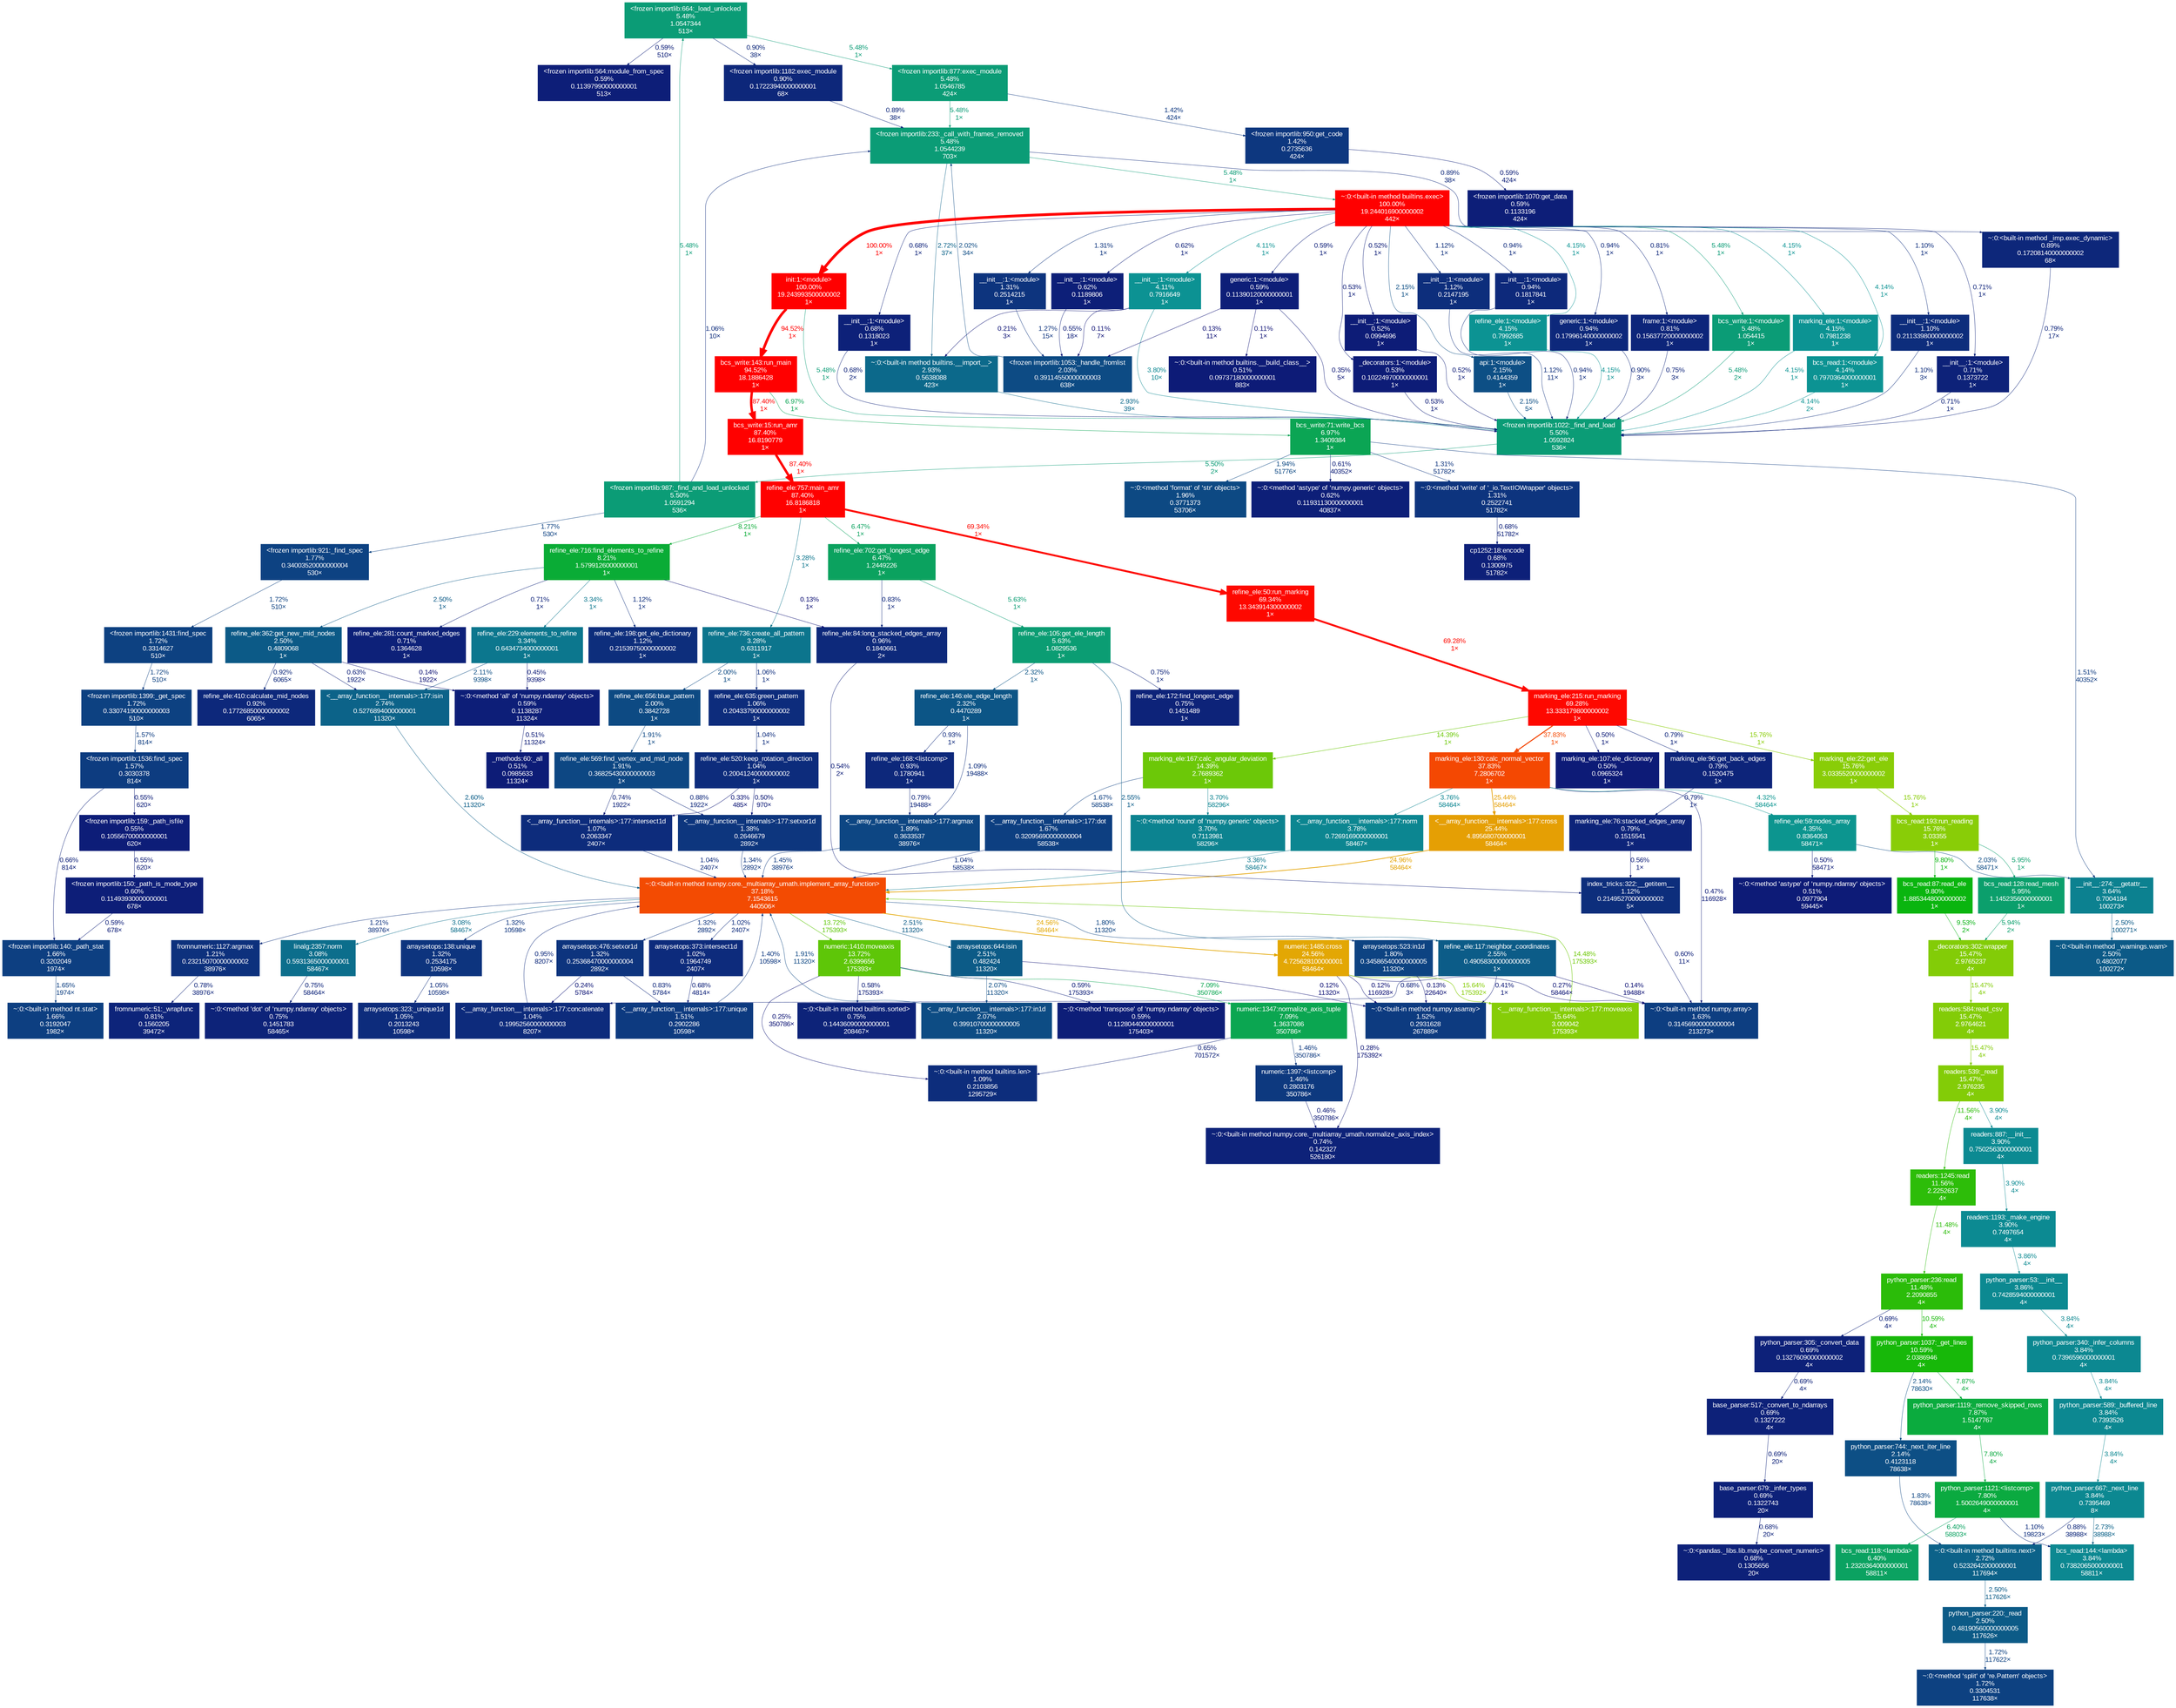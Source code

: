 digraph {
	graph [fontname=Arial, nodesep=0.125, ranksep=0.25];
	node [fontcolor=white, fontname=Arial, height=0, shape=box, style=filled, width=0];
	edge [fontname=Arial];
	1 [color="#0d1e78", fontcolor="#ffffff", fontsize="10.00", label="<frozen importlib:564:module_from_spec\n0.59%\n0.11397990000000001\n513×", tooltip="<frozen importlib._bootstrap>"];
	10 [color="#0b9c76", fontcolor="#ffffff", fontsize="10.00", label="<frozen importlib:1022:_find_and_load\n5.50%\n1.0592824\n536×", tooltip="<frozen importlib._bootstrap>"];
	10 -> 182 [arrowsize="0.35", color="#0b9c76", fontcolor="#0b9c76", fontsize="10.00", label="5.50%\n2×", labeldistance="0.50", penwidth="0.50"];
	12 [color="#0d347e", fontcolor="#ffffff", fontsize="10.00", label="__init__:1:<module>\n1.31%\n0.2514215\n1×", tooltip="C:\\Users\\Fabik\\AppData\\Local\\Programs\\Python\\Python310\\lib\\site-packages\\numpy\\__init__.py"];
	12 -> 183 [arrowsize="0.35", color="#0d337e", fontcolor="#0d337e", fontsize="10.00", label="1.27%\n15×", labeldistance="0.50", penwidth="0.50"];
	14 [color="#0d1f78", fontcolor="#ffffff", fontsize="10.00", label="__init__:1:<module>\n0.62%\n0.1189806\n1×", tooltip="C:\\Users\\Fabik\\AppData\\Local\\Programs\\Python\\Python310\\lib\\site-packages\\numpy\\core\\__init__.py"];
	14 -> 183 [arrowsize="0.35", color="#0d1d78", fontcolor="#0d1d78", fontsize="10.00", label="0.55%\n18×", labeldistance="0.50", penwidth="0.50"];
	71 [color="#0c9293", fontcolor="#ffffff", fontsize="10.00", label="__init__:1:<module>\n4.11%\n0.7916649\n1×", tooltip="C:\\Users\\Fabik\\AppData\\Local\\Programs\\Python\\Python310\\lib\\site-packages\\pandas\\__init__.py"];
	71 -> 10 [arrowsize="0.35", color="#0c8791", fontcolor="#0c8791", fontsize="10.00", label="3.80%\n10×", labeldistance="0.50", penwidth="0.50"];
	71 -> 175 [arrowsize="0.35", color="#0d1375", fontcolor="#0d1375", fontsize="10.00", label="0.21%\n3×", labeldistance="0.50", penwidth="0.50"];
	71 -> 183 [arrowsize="0.35", color="#0d1074", fontcolor="#0d1074", fontsize="10.00", label="0.11%\n7×", labeldistance="0.50", penwidth="0.50"];
	112 [color="#0d287b", fontcolor="#ffffff", fontsize="10.00", label="generic:1:<module>\n0.94%\n0.17996140000000002\n1×", tooltip="C:\\Users\\Fabik\\AppData\\Local\\Programs\\Python\\Python310\\lib\\site-packages\\pandas\\core\\groupby\\generic.py"];
	112 -> 10 [arrowsize="0.35", color="#0d277a", fontcolor="#0d277a", fontsize="10.00", label="0.90%\n3×", labeldistance="0.50", penwidth="0.50"];
	114 [color="#0d257a", fontcolor="#ffffff", fontsize="10.00", label="frame:1:<module>\n0.81%\n0.15637720000000002\n1×", tooltip="C:\\Users\\Fabik\\AppData\\Local\\Programs\\Python\\Python310\\lib\\site-packages\\pandas\\core\\frame.py"];
	114 -> 10 [arrowsize="0.35", color="#0d2379", fontcolor="#0d2379", fontsize="10.00", label="0.75%\n3×", labeldistance="0.50", penwidth="0.50"];
	115 [color="#0d1e78", fontcolor="#ffffff", fontsize="10.00", label="generic:1:<module>\n0.59%\n0.11390120000000001\n1×", tooltip="C:\\Users\\Fabik\\AppData\\Local\\Programs\\Python\\Python310\\lib\\site-packages\\pandas\\core\\generic.py"];
	115 -> 10 [arrowsize="0.35", color="#0d1776", fontcolor="#0d1776", fontsize="10.00", label="0.35%\n5×", labeldistance="0.50", penwidth="0.50"];
	115 -> 183 [arrowsize="0.35", color="#0d1074", fontcolor="#0d1074", fontsize="10.00", label="0.13%\n11×", labeldistance="0.50", penwidth="0.50"];
	115 -> 443 [arrowsize="0.35", color="#0d1074", fontcolor="#0d1074", fontsize="10.00", label="0.11%\n1×", labeldistance="0.50", penwidth="0.50"];
	175 [color="#0c698b", fontcolor="#ffffff", fontsize="10.00", label="~:0:<built-in method builtins.__import__>\n2.93%\n0.5638088\n423×", tooltip="~"];
	175 -> 10 [arrowsize="0.35", color="#0c698b", fontcolor="#0c698b", fontsize="10.00", label="2.93%\n39×", labeldistance="0.50", penwidth="0.50"];
	177 [color="#0d277a", fontcolor="#ffffff", fontsize="10.00", label="~:0:<built-in method _imp.exec_dynamic>\n0.89%\n0.17208140000000002\n68×", tooltip="~"];
	177 -> 10 [arrowsize="0.35", color="#0d247a", fontcolor="#0d247a", fontsize="10.00", label="0.79%\n17×", labeldistance="0.50", penwidth="0.50"];
	178 [color="#0d3e81", fontcolor="#ffffff", fontsize="10.00", label="~:0:<built-in method numpy.array>\n1.63%\n0.31456900000000004\n213273×", tooltip="~"];
	179 [color="#0b9c76", fontcolor="#ffffff", fontsize="10.00", label="<frozen importlib:233:_call_with_frames_removed\n5.48%\n1.0544239\n703×", tooltip="<frozen importlib._bootstrap>"];
	179 -> 175 [arrowsize="0.35", color="#0c6289", fontcolor="#0c6289", fontsize="10.00", label="2.72%\n37×", labeldistance="0.50", penwidth="0.50"];
	179 -> 177 [arrowsize="0.35", color="#0d277a", fontcolor="#0d277a", fontsize="10.00", label="0.89%\n38×", labeldistance="0.50", penwidth="0.50"];
	179 -> 941 [arrowsize="0.35", color="#0b9c76", fontcolor="#0b9c76", fontsize="10.00", label="5.48%\n1×", labeldistance="0.50", penwidth="0.50"];
	182 [color="#0b9c76", fontcolor="#ffffff", fontsize="10.00", label="<frozen importlib:987:_find_and_load_unlocked\n5.50%\n1.0591294\n536×", tooltip="<frozen importlib._bootstrap>"];
	182 -> 179 [arrowsize="0.35", color="#0d2c7c", fontcolor="#0d2c7c", fontsize="10.00", label="1.06%\n10×", labeldistance="0.50", penwidth="0.50"];
	182 -> 188 [arrowsize="0.35", color="#0b9c76", fontcolor="#0b9c76", fontsize="10.00", label="5.48%\n1×", labeldistance="0.50", penwidth="0.50"];
	182 -> 222 [arrowsize="0.35", color="#0d4282", fontcolor="#0d4282", fontsize="10.00", label="1.77%\n530×", labeldistance="0.50", penwidth="0.50"];
	183 [color="#0d4b84", fontcolor="#ffffff", fontsize="10.00", label="<frozen importlib:1053:_handle_fromlist\n2.03%\n0.39114550000000003\n638×", tooltip="<frozen importlib._bootstrap>"];
	183 -> 179 [arrowsize="0.35", color="#0d4b84", fontcolor="#0d4b84", fontsize="10.00", label="2.02%\n34×", labeldistance="0.50", penwidth="0.50"];
	184 [color="#0b9c76", fontcolor="#ffffff", fontsize="10.00", label="<frozen importlib:877:exec_module\n5.48%\n1.0546785\n424×", tooltip="<frozen importlib._bootstrap_external>"];
	184 -> 179 [arrowsize="0.35", color="#0b9c76", fontcolor="#0b9c76", fontsize="10.00", label="5.48%\n1×", labeldistance="0.50", penwidth="0.50"];
	184 -> 190 [arrowsize="0.35", color="#0d377f", fontcolor="#0d377f", fontsize="10.00", label="1.42%\n424×", labeldistance="0.50", penwidth="0.50"];
	186 [color="#0d277a", fontcolor="#ffffff", fontsize="10.00", label="<frozen importlib:1182:exec_module\n0.90%\n0.17223940000000001\n68×", tooltip="<frozen importlib._bootstrap_external>"];
	186 -> 179 [arrowsize="0.35", color="#0d277a", fontcolor="#0d277a", fontsize="10.00", label="0.89%\n38×", labeldistance="0.50", penwidth="0.50"];
	188 [color="#0b9c76", fontcolor="#ffffff", fontsize="10.00", label="<frozen importlib:664:_load_unlocked\n5.48%\n1.0547344\n513×", tooltip="<frozen importlib._bootstrap>"];
	188 -> 1 [arrowsize="0.35", color="#0d1e78", fontcolor="#0d1e78", fontsize="10.00", label="0.59%\n510×", labeldistance="0.50", penwidth="0.50"];
	188 -> 184 [arrowsize="0.35", color="#0b9c76", fontcolor="#0b9c76", fontsize="10.00", label="5.48%\n1×", labeldistance="0.50", penwidth="0.50"];
	188 -> 186 [arrowsize="0.35", color="#0d277a", fontcolor="#0d277a", fontsize="10.00", label="0.90%\n38×", labeldistance="0.50", penwidth="0.50"];
	190 [color="#0d377f", fontcolor="#ffffff", fontsize="10.00", label="<frozen importlib:950:get_code\n1.42%\n0.2735636\n424×", tooltip="<frozen importlib._bootstrap_external>"];
	190 -> 395 [arrowsize="0.35", color="#0d1e78", fontcolor="#0d1e78", fontsize="10.00", label="0.59%\n424×", labeldistance="0.50", penwidth="0.50"];
	191 [color="#0d3c80", fontcolor="#ffffff", fontsize="10.00", label="<frozen importlib:1536:find_spec\n1.57%\n0.3030378\n814×", tooltip="<frozen importlib._bootstrap_external>"];
	191 -> 381 [arrowsize="0.35", color="#0d2078", fontcolor="#0d2078", fontsize="10.00", label="0.66%\n814×", labeldistance="0.50", penwidth="0.50"];
	191 -> 384 [arrowsize="0.35", color="#0d1d78", fontcolor="#0d1d78", fontsize="10.00", label="0.55%\n620×", labeldistance="0.50", penwidth="0.50"];
	196 [color="#0d4181", fontcolor="#ffffff", fontsize="10.00", label="<frozen importlib:1399:_get_spec\n1.72%\n0.33074190000000003\n510×", tooltip="<frozen importlib._bootstrap_external>"];
	196 -> 191 [arrowsize="0.35", color="#0d3c80", fontcolor="#0d3c80", fontsize="10.00", label="1.57%\n814×", labeldistance="0.50", penwidth="0.50"];
	222 [color="#0d4282", fontcolor="#ffffff", fontsize="10.00", label="<frozen importlib:921:_find_spec\n1.77%\n0.34003520000000004\n530×", tooltip="<frozen importlib._bootstrap>"];
	222 -> 398 [arrowsize="0.35", color="#0d4181", fontcolor="#0d4181", fontsize="10.00", label="1.72%\n510×", labeldistance="0.50", penwidth="0.50"];
	229 [color="#ff0000", fontcolor="#ffffff", fontsize="10.00", label="init:1:<module>\n100.00%\n19.243993500000002\n1×", tooltip="D:\\OneDrive - Hochschule Bonn-Rhein-Sieg\\Master\\bsim_amr\\src\\init.py"];
	229 -> 10 [arrowsize="0.35", color="#0b9c76", fontcolor="#0b9c76", fontsize="10.00", label="5.48%\n1×", labeldistance="0.50", penwidth="0.50"];
	229 -> 944 [arrowsize="0.97", color="#ff0000", fontcolor="#ff0000", fontsize="10.00", label="94.52%\n1×", labeldistance="3.78", penwidth="3.78"];
	230 [color="#0b9c76", fontcolor="#ffffff", fontsize="10.00", label="bcs_write:1:<module>\n5.48%\n1.054415\n1×", tooltip="D:\\OneDrive - Hochschule Bonn-Rhein-Sieg\\Master\\bsim_amr\\src\\bcs_write.py"];
	230 -> 10 [arrowsize="0.35", color="#0b9c76", fontcolor="#0b9c76", fontsize="10.00", label="5.48%\n2×", labeldistance="0.50", penwidth="0.50"];
	256 [color="#0c9393", fontcolor="#ffffff", fontsize="10.00", label="refine_ele:1:<module>\n4.15%\n0.7992685\n1×", tooltip="D:\\OneDrive - Hochschule Bonn-Rhein-Sieg\\Master\\bsim_amr\\src\\refine_ele.py"];
	256 -> 10 [arrowsize="0.35", color="#0c9393", fontcolor="#0c9393", fontsize="10.00", label="4.15%\n1×", labeldistance="0.50", penwidth="0.50"];
	257 [color="#0c9393", fontcolor="#ffffff", fontsize="10.00", label="marking_ele:1:<module>\n4.15%\n0.7981238\n1×", tooltip="D:\\OneDrive - Hochschule Bonn-Rhein-Sieg\\Master\\bsim_amr\\src\\marking_ele.py"];
	257 -> 10 [arrowsize="0.35", color="#0c9393", fontcolor="#0c9393", fontsize="10.00", label="4.15%\n1×", labeldistance="0.50", penwidth="0.50"];
	258 [color="#0c9393", fontcolor="#ffffff", fontsize="10.00", label="bcs_read:1:<module>\n4.14%\n0.7970364000000001\n1×", tooltip="D:\\OneDrive - Hochschule Bonn-Rhein-Sieg\\Master\\bsim_amr\\src\\bcs_read.py"];
	258 -> 10 [arrowsize="0.35", color="#0c9393", fontcolor="#0c9393", fontsize="10.00", label="4.14%\n2×", labeldistance="0.50", penwidth="0.50"];
	260 [color="#0d2d7c", fontcolor="#ffffff", fontsize="10.00", label="__init__:1:<module>\n1.10%\n0.21133980000000002\n1×", tooltip="C:\\Users\\Fabik\\AppData\\Local\\Programs\\Python\\Python310\\lib\\site-packages\\pandas\\compat\\__init__.py"];
	260 -> 10 [arrowsize="0.35", color="#0d2d7c", fontcolor="#0d2d7c", fontsize="10.00", label="1.10%\n3×", labeldistance="0.50", penwidth="0.50"];
	261 [color="#0d2279", fontcolor="#ffffff", fontsize="10.00", label="__init__:1:<module>\n0.71%\n0.1373722\n1×", tooltip="C:\\Users\\Fabik\\AppData\\Local\\Programs\\Python\\Python310\\lib\\site-packages\\pandas\\compat\\numpy\\__init__.py"];
	261 -> 10 [arrowsize="0.35", color="#0d2279", fontcolor="#0d2279", fontsize="10.00", label="0.71%\n1×", labeldistance="0.50", penwidth="0.50"];
	262 [color="#0d2179", fontcolor="#ffffff", fontsize="10.00", label="__init__:1:<module>\n0.68%\n0.1318023\n1×", tooltip="C:\\Users\\Fabik\\AppData\\Local\\Programs\\Python\\Python310\\lib\\site-packages\\pandas\\util\\__init__.py"];
	262 -> 10 [arrowsize="0.35", color="#0d2179", fontcolor="#0d2179", fontsize="10.00", label="0.68%\n2×", labeldistance="0.50", penwidth="0.50"];
	263 [color="#0d1c77", fontcolor="#ffffff", fontsize="10.00", label="_decorators:1:<module>\n0.53%\n0.10224970000000001\n1×", tooltip="C:\\Users\\Fabik\\AppData\\Local\\Programs\\Python\\Python310\\lib\\site-packages\\pandas\\util\\_decorators.py"];
	263 -> 10 [arrowsize="0.35", color="#0d1c77", fontcolor="#0d1c77", fontsize="10.00", label="0.53%\n1×", labeldistance="0.50", penwidth="0.50"];
	264 [color="#0d1c77", fontcolor="#ffffff", fontsize="10.00", label="__init__:1:<module>\n0.52%\n0.0994696\n1×", tooltip="C:\\Users\\Fabik\\AppData\\Local\\Programs\\Python\\Python310\\lib\\site-packages\\pandas\\_libs\\__init__.py"];
	264 -> 10 [arrowsize="0.35", color="#0d1c77", fontcolor="#0d1c77", fontsize="10.00", label="0.52%\n1×", labeldistance="0.50", penwidth="0.50"];
	277 [color="#0d4f85", fontcolor="#ffffff", fontsize="10.00", label="api:1:<module>\n2.15%\n0.4144359\n1×", tooltip="C:\\Users\\Fabik\\AppData\\Local\\Programs\\Python\\Python310\\lib\\site-packages\\pandas\\core\\api.py"];
	277 -> 10 [arrowsize="0.35", color="#0d4f85", fontcolor="#0d4f85", fontsize="10.00", label="2.15%\n5×", labeldistance="0.50", penwidth="0.50"];
	282 [color="#0d2e7c", fontcolor="#ffffff", fontsize="10.00", label="__init__:1:<module>\n1.12%\n0.2147195\n1×", tooltip="C:\\Users\\Fabik\\AppData\\Local\\Programs\\Python\\Python310\\lib\\site-packages\\pandas\\core\\arrays\\__init__.py"];
	282 -> 10 [arrowsize="0.35", color="#0d2e7c", fontcolor="#0d2e7c", fontsize="10.00", label="1.12%\n11×", labeldistance="0.50", penwidth="0.50"];
	299 [color="#0d297b", fontcolor="#ffffff", fontsize="10.00", label="__init__:1:<module>\n0.94%\n0.1817841\n1×", tooltip="C:\\Users\\Fabik\\AppData\\Local\\Programs\\Python\\Python310\\lib\\site-packages\\pandas\\core\\groupby\\__init__.py"];
	299 -> 10 [arrowsize="0.35", color="#0d297b", fontcolor="#0d297b", fontsize="10.00", label="0.94%\n1×", labeldistance="0.50", penwidth="0.50"];
	381 [color="#0d3f81", fontcolor="#ffffff", fontsize="10.00", label="<frozen importlib:140:_path_stat\n1.66%\n0.3202049\n1974×", tooltip="<frozen importlib._bootstrap_external>"];
	381 -> 2784 [arrowsize="0.35", color="#0d3f81", fontcolor="#0d3f81", fontsize="10.00", label="1.65%\n1974×", labeldistance="0.50", penwidth="0.50"];
	382 [color="#0d1e78", fontcolor="#ffffff", fontsize="10.00", label="<frozen importlib:150:_path_is_mode_type\n0.60%\n0.11493930000000001\n678×", tooltip="<frozen importlib._bootstrap_external>"];
	382 -> 381 [arrowsize="0.35", color="#0d1e78", fontcolor="#0d1e78", fontsize="10.00", label="0.59%\n678×", labeldistance="0.50", penwidth="0.50"];
	384 [color="#0d1d78", fontcolor="#ffffff", fontsize="10.00", label="<frozen importlib:159:_path_isfile\n0.55%\n0.10556700000000001\n620×", tooltip="<frozen importlib._bootstrap_external>"];
	384 -> 382 [arrowsize="0.35", color="#0d1d77", fontcolor="#0d1d77", fontsize="10.00", label="0.55%\n620×", labeldistance="0.50", penwidth="0.50"];
	395 [color="#0d1e78", fontcolor="#ffffff", fontsize="10.00", label="<frozen importlib:1070:get_data\n0.59%\n0.1133196\n424×", tooltip="<frozen importlib._bootstrap_external>"];
	398 [color="#0d4181", fontcolor="#ffffff", fontsize="10.00", label="<frozen importlib:1431:find_spec\n1.72%\n0.3314627\n510×", tooltip="<frozen importlib._bootstrap_external>"];
	398 -> 196 [arrowsize="0.35", color="#0d4181", fontcolor="#0d4181", fontsize="10.00", label="1.72%\n510×", labeldistance="0.50", penwidth="0.50"];
	409 [color="#0c5b87", fontcolor="#ffffff", fontsize="10.00", label="python_parser:220:_read\n2.50%\n0.48190560000000005\n117626×", tooltip="C:\\Users\\Fabik\\AppData\\Local\\Programs\\Python\\Python310\\lib\\site-packages\\pandas\\io\\parsers\\python_parser.py"];
	409 -> 2759 [arrowsize="0.35", color="#0d4181", fontcolor="#0d4181", fontsize="10.00", label="1.72%\n117622×", labeldistance="0.50", penwidth="0.50"];
	415 [color="#0d2079", fontcolor="#ffffff", fontsize="10.00", label="cp1252:18:encode\n0.68%\n0.1300975\n51782×", tooltip="C:\\Users\\Fabik\\AppData\\Local\\Programs\\Python\\Python310\\lib\\encodings\\cp1252.py"];
	416 [color="#0d347e", fontcolor="#ffffff", fontsize="10.00", label="~:0:<method 'write' of '_io.TextIOWrapper' objects>\n1.31%\n0.2522741\n51782×", tooltip="~"];
	416 -> 415 [arrowsize="0.35", color="#0d2079", fontcolor="#0d2079", fontsize="10.00", label="0.68%\n51782×", labeldistance="0.50", penwidth="0.50"];
	443 [color="#0d1b77", fontcolor="#ffffff", fontsize="10.00", label="~:0:<built-in method builtins.__build_class__>\n0.51%\n0.09737180000000001\n883×", tooltip="~"];
	483 [color="#0ba554", fontcolor="#ffffff", fontsize="10.00", label="bcs_write:71:write_bcs\n6.97%\n1.3409384\n1×", tooltip="D:\\OneDrive - Hochschule Bonn-Rhein-Sieg\\Master\\bsim_amr\\src\\bcs_write.py"];
	483 -> 416 [arrowsize="0.35", color="#0d347e", fontcolor="#0d347e", fontsize="10.00", label="1.31%\n51782×", labeldistance="0.50", penwidth="0.50"];
	483 -> 976 [arrowsize="0.35", color="#0d3a80", fontcolor="#0d3a80", fontsize="10.00", label="1.51%\n40352×", labeldistance="0.50", penwidth="0.50"];
	483 -> 2888 [arrowsize="0.35", color="#0d4883", fontcolor="#0d4883", fontsize="10.00", label="1.94%\n51776×", labeldistance="0.50", penwidth="0.50"];
	483 -> 2981 [arrowsize="0.35", color="#0d1e78", fontcolor="#0d1e78", fontsize="10.00", label="0.61%\n40352×", labeldistance="0.50", penwidth="0.50"];
	629 [color="#0c8991", fontcolor="#ffffff", fontsize="10.00", label="python_parser:53:__init__\n3.86%\n0.7428594000000001\n4×", tooltip="C:\\Users\\Fabik\\AppData\\Local\\Programs\\Python\\Python310\\lib\\site-packages\\pandas\\io\\parsers\\python_parser.py"];
	629 -> 2617 [arrowsize="0.35", color="#0c8891", fontcolor="#0c8891", fontsize="10.00", label="3.84%\n4×", labeldistance="0.50", penwidth="0.50"];
	706 [color="#0d2d7c", fontcolor="#ffffff", fontsize="10.00", label="~:0:<built-in method builtins.len>\n1.09%\n0.2103856\n1295729×", tooltip="~"];
	941 [color="#ff0000", fontcolor="#ffffff", fontsize="10.00", label="~:0:<built-in method builtins.exec>\n100.00%\n19.244016900000002\n442×", tooltip="~"];
	941 -> 12 [arrowsize="0.35", color="#0d347e", fontcolor="#0d347e", fontsize="10.00", label="1.31%\n1×", labeldistance="0.50", penwidth="0.50"];
	941 -> 14 [arrowsize="0.35", color="#0d1f78", fontcolor="#0d1f78", fontsize="10.00", label="0.62%\n1×", labeldistance="0.50", penwidth="0.50"];
	941 -> 71 [arrowsize="0.35", color="#0c9293", fontcolor="#0c9293", fontsize="10.00", label="4.11%\n1×", labeldistance="0.50", penwidth="0.50"];
	941 -> 112 [arrowsize="0.35", color="#0d287b", fontcolor="#0d287b", fontsize="10.00", label="0.94%\n1×", labeldistance="0.50", penwidth="0.50"];
	941 -> 114 [arrowsize="0.35", color="#0d257a", fontcolor="#0d257a", fontsize="10.00", label="0.81%\n1×", labeldistance="0.50", penwidth="0.50"];
	941 -> 115 [arrowsize="0.35", color="#0d1e78", fontcolor="#0d1e78", fontsize="10.00", label="0.59%\n1×", labeldistance="0.50", penwidth="0.50"];
	941 -> 229 [arrowsize="1.00", color="#ff0000", fontcolor="#ff0000", fontsize="10.00", label="100.00%\n1×", labeldistance="4.00", penwidth="4.00"];
	941 -> 230 [arrowsize="0.35", color="#0b9c76", fontcolor="#0b9c76", fontsize="10.00", label="5.48%\n1×", labeldistance="0.50", penwidth="0.50"];
	941 -> 256 [arrowsize="0.35", color="#0c9393", fontcolor="#0c9393", fontsize="10.00", label="4.15%\n1×", labeldistance="0.50", penwidth="0.50"];
	941 -> 257 [arrowsize="0.35", color="#0c9393", fontcolor="#0c9393", fontsize="10.00", label="4.15%\n1×", labeldistance="0.50", penwidth="0.50"];
	941 -> 258 [arrowsize="0.35", color="#0c9393", fontcolor="#0c9393", fontsize="10.00", label="4.14%\n1×", labeldistance="0.50", penwidth="0.50"];
	941 -> 260 [arrowsize="0.35", color="#0d2d7c", fontcolor="#0d2d7c", fontsize="10.00", label="1.10%\n1×", labeldistance="0.50", penwidth="0.50"];
	941 -> 261 [arrowsize="0.35", color="#0d2279", fontcolor="#0d2279", fontsize="10.00", label="0.71%\n1×", labeldistance="0.50", penwidth="0.50"];
	941 -> 262 [arrowsize="0.35", color="#0d2179", fontcolor="#0d2179", fontsize="10.00", label="0.68%\n1×", labeldistance="0.50", penwidth="0.50"];
	941 -> 263 [arrowsize="0.35", color="#0d1c77", fontcolor="#0d1c77", fontsize="10.00", label="0.53%\n1×", labeldistance="0.50", penwidth="0.50"];
	941 -> 264 [arrowsize="0.35", color="#0d1c77", fontcolor="#0d1c77", fontsize="10.00", label="0.52%\n1×", labeldistance="0.50", penwidth="0.50"];
	941 -> 277 [arrowsize="0.35", color="#0d4f85", fontcolor="#0d4f85", fontsize="10.00", label="2.15%\n1×", labeldistance="0.50", penwidth="0.50"];
	941 -> 282 [arrowsize="0.35", color="#0d2e7c", fontcolor="#0d2e7c", fontsize="10.00", label="1.12%\n1×", labeldistance="0.50", penwidth="0.50"];
	941 -> 299 [arrowsize="0.35", color="#0d297b", fontcolor="#0d297b", fontsize="10.00", label="0.94%\n1×", labeldistance="0.50", penwidth="0.50"];
	943 [color="#ff0100", fontcolor="#ffffff", fontsize="10.00", label="bcs_write:15:run_amr\n87.40%\n16.8190779\n1×", tooltip="D:\\OneDrive - Hochschule Bonn-Rhein-Sieg\\Master\\bsim_amr\\src\\bcs_write.py"];
	943 -> 1580 [arrowsize="0.93", color="#ff0100", fontcolor="#ff0100", fontsize="10.00", label="87.40%\n1×", labeldistance="3.50", penwidth="3.50"];
	944 [color="#ff0000", fontcolor="#ffffff", fontsize="10.00", label="bcs_write:143:run_main\n94.52%\n18.1886428\n1×", tooltip="D:\\OneDrive - Hochschule Bonn-Rhein-Sieg\\Master\\bsim_amr\\src\\bcs_write.py"];
	944 -> 483 [arrowsize="0.35", color="#0ba554", fontcolor="#0ba554", fontsize="10.00", label="6.97%\n1×", labeldistance="0.50", penwidth="0.50"];
	944 -> 943 [arrowsize="0.93", color="#ff0100", fontcolor="#ff0100", fontsize="10.00", label="87.40%\n1×", labeldistance="3.50", penwidth="3.50"];
	976 [color="#0c8190", fontcolor="#ffffff", fontsize="10.00", label="__init__:274:__getattr__\n3.64%\n0.7004184\n100273×", tooltip="C:\\Users\\Fabik\\AppData\\Local\\Programs\\Python\\Python310\\lib\\site-packages\\numpy\\__init__.py"];
	976 -> 2899 [arrowsize="0.35", color="#0c5a87", fontcolor="#0c5a87", fontsize="10.00", label="2.50%\n100271×", labeldistance="0.50", penwidth="0.50"];
	977 [color="#0c958f", fontcolor="#ffffff", fontsize="10.00", label="refine_ele:59:nodes_array\n4.35%\n0.8364053\n58471×", tooltip="D:\\OneDrive - Hochschule Bonn-Rhein-Sieg\\Master\\bsim_amr\\src\\refine_ele.py"];
	977 -> 976 [arrowsize="0.35", color="#0d4b84", fontcolor="#0d4b84", fontsize="10.00", label="2.03%\n58471×", labeldistance="0.50", penwidth="0.50"];
	977 -> 2953 [arrowsize="0.35", color="#0d1b77", fontcolor="#0d1b77", fontsize="10.00", label="0.50%\n58471×", labeldistance="0.50", penwidth="0.50"];
	978 [color="#0d2c7c", fontcolor="#ffffff", fontsize="10.00", label="refine_ele:520:keep_rotation_direction\n1.04%\n0.20041240000000002\n1×", tooltip="D:\\OneDrive - Hochschule Bonn-Rhein-Sieg\\Master\\bsim_amr\\src\\refine_ele.py"];
	978 -> 1465 [arrowsize="0.35", color="#0d1676", fontcolor="#0d1676", fontsize="10.00", label="0.33%\n485×", labeldistance="0.50", penwidth="0.50"];
	978 -> 1467 [arrowsize="0.35", color="#0d1b77", fontcolor="#0d1b77", fontsize="10.00", label="0.50%\n970×", labeldistance="0.50", penwidth="0.50"];
	979 [color="#0d4783", fontcolor="#ffffff", fontsize="10.00", label="refine_ele:569:find_vertex_and_mid_node\n1.91%\n0.36825430000000003\n1×", tooltip="D:\\OneDrive - Hochschule Bonn-Rhein-Sieg\\Master\\bsim_amr\\src\\refine_ele.py"];
	979 -> 1465 [arrowsize="0.35", color="#0d2279", fontcolor="#0d2279", fontsize="10.00", label="0.74%\n1922×", labeldistance="0.50", penwidth="0.50"];
	979 -> 1467 [arrowsize="0.35", color="#0d277a", fontcolor="#0d277a", fontsize="10.00", label="0.88%\n1922×", labeldistance="0.50", penwidth="0.50"];
	1052 [color="#0d2b7c", fontcolor="#ffffff", fontsize="10.00", label="<__array_function__ internals>:177:concatenate\n1.04%\n0.19952560000000003\n8207×", tooltip="<__array_function__ internals>"];
	1052 -> 1209 [arrowsize="0.35", color="#0d297b", fontcolor="#0d297b", fontsize="10.00", label="0.95%\n8207×", labeldistance="0.50", penwidth="0.50"];
	1057 [color="#0d3f81", fontcolor="#ffffff", fontsize="10.00", label="<__array_function__ internals>:177:dot\n1.67%\n0.32095690000000004\n58538×", tooltip="<__array_function__ internals>"];
	1057 -> 1209 [arrowsize="0.35", color="#0d2c7c", fontcolor="#0d2c7c", fontsize="10.00", label="1.04%\n58538×", labeldistance="0.50", penwidth="0.50"];
	1159 [color="#0d2e7c", fontcolor="#ffffff", fontsize="10.00", label="index_tricks:322:__getitem__\n1.12%\n0.21495270000000002\n5×", tooltip="C:\\Users\\Fabik\\AppData\\Local\\Programs\\Python\\Python310\\lib\\site-packages\\numpy\\lib\\index_tricks.py"];
	1159 -> 178 [arrowsize="0.35", color="#0d1e78", fontcolor="#0d1e78", fontsize="10.00", label="0.60%\n11×", labeldistance="0.50", penwidth="0.50"];
	1161 [color="#0d2b7c", fontcolor="#ffffff", fontsize="10.00", label="arraysetops:373:intersect1d\n1.02%\n0.1964749\n2407×", tooltip="C:\\Users\\Fabik\\AppData\\Local\\Programs\\Python\\Python310\\lib\\site-packages\\numpy\\lib\\arraysetops.py"];
	1161 -> 1462 [arrowsize="0.35", color="#0d2079", fontcolor="#0d2079", fontsize="10.00", label="0.68%\n4814×", labeldistance="0.50", penwidth="0.50"];
	1162 [color="#0d347e", fontcolor="#ffffff", fontsize="10.00", label="arraysetops:476:setxor1d\n1.32%\n0.25368470000000004\n2892×", tooltip="C:\\Users\\Fabik\\AppData\\Local\\Programs\\Python\\Python310\\lib\\site-packages\\numpy\\lib\\arraysetops.py"];
	1162 -> 1052 [arrowsize="0.35", color="#0d1475", fontcolor="#0d1475", fontsize="10.00", label="0.24%\n5784×", labeldistance="0.50", penwidth="0.50"];
	1162 -> 1462 [arrowsize="0.35", color="#0d257a", fontcolor="#0d257a", fontsize="10.00", label="0.83%\n5784×", labeldistance="0.50", penwidth="0.50"];
	1163 [color="#0c5c88", fontcolor="#ffffff", fontsize="10.00", label="refine_ele:117:neighbor_coordinates\n2.55%\n0.49058300000000005\n1×", tooltip="D:\\OneDrive - Hochschule Bonn-Rhein-Sieg\\Master\\bsim_amr\\src\\refine_ele.py"];
	1163 -> 178 [arrowsize="0.35", color="#0d1174", fontcolor="#0d1174", fontsize="10.00", label="0.14%\n19488×", labeldistance="0.50", penwidth="0.50"];
	1163 -> 1052 [arrowsize="0.35", color="#0d2079", fontcolor="#0d2079", fontsize="10.00", label="0.68%\n3×", labeldistance="0.50", penwidth="0.50"];
	1163 -> 2968 [arrowsize="0.35", color="#0d1976", fontcolor="#0d1976", fontsize="10.00", label="0.41%\n1×", labeldistance="0.50", penwidth="0.50"];
	1165 [color="#6cc808", fontcolor="#ffffff", fontsize="10.00", label="marking_ele:167:calc_angular_deviation\n14.39%\n2.7689362\n1×", tooltip="D:\\OneDrive - Hochschule Bonn-Rhein-Sieg\\Master\\bsim_amr\\src\\marking_ele.py"];
	1165 -> 1057 [arrowsize="0.35", color="#0d3f81", fontcolor="#0d3f81", fontsize="10.00", label="1.67%\n58538×", labeldistance="0.50", penwidth="0.50"];
	1165 -> 2983 [arrowsize="0.35", color="#0c8390", fontcolor="#0c8390", fontsize="10.00", label="3.70%\n58296×", labeldistance="0.50", penwidth="0.50"];
	1171 [color="#0d2379", fontcolor="#ffffff", fontsize="10.00", label="~:0:<built-in method builtins.sorted>\n0.75%\n0.14436090000000001\n208467×", tooltip="~"];
	1181 [color="#0c6289", fontcolor="#ffffff", fontsize="10.00", label="~:0:<built-in method builtins.next>\n2.72%\n0.5232642000000001\n117694×", tooltip="~"];
	1181 -> 409 [arrowsize="0.35", color="#0c5b87", fontcolor="#0c5b87", fontsize="10.00", label="2.50%\n117626×", labeldistance="0.50", penwidth="0.50"];
	1203 [color="#0d397f", fontcolor="#ffffff", fontsize="10.00", label="numeric:1397:<listcomp>\n1.46%\n0.2803176\n350786×", tooltip="C:\\Users\\Fabik\\AppData\\Local\\Programs\\Python\\Python310\\lib\\site-packages\\numpy\\core\\numeric.py"];
	1203 -> 2975 [arrowsize="0.35", color="#0d1a77", fontcolor="#0d1a77", fontsize="10.00", label="0.46%\n350786×", labeldistance="0.50", penwidth="0.50"];
	1204 [color="#0ba651", fontcolor="#ffffff", fontsize="10.00", label="numeric:1347:normalize_axis_tuple\n7.09%\n1.3637086\n350786×", tooltip="C:\\Users\\Fabik\\AppData\\Local\\Programs\\Python\\Python310\\lib\\site-packages\\numpy\\core\\numeric.py"];
	1204 -> 706 [arrowsize="0.35", color="#0d2078", fontcolor="#0d2078", fontsize="10.00", label="0.65%\n701572×", labeldistance="0.50", penwidth="0.50"];
	1204 -> 1203 [arrowsize="0.35", color="#0d397f", fontcolor="#0d397f", fontsize="10.00", label="1.46%\n350786×", labeldistance="0.50", penwidth="0.50"];
	1205 [color="#5ec608", fontcolor="#ffffff", fontsize="10.00", label="numeric:1410:moveaxis\n13.72%\n2.6399656\n175393×", tooltip="C:\\Users\\Fabik\\AppData\\Local\\Programs\\Python\\Python310\\lib\\site-packages\\numpy\\core\\numeric.py"];
	1205 -> 706 [arrowsize="0.35", color="#0d1475", fontcolor="#0d1475", fontsize="10.00", label="0.25%\n350786×", labeldistance="0.50", penwidth="0.50"];
	1205 -> 1171 [arrowsize="0.35", color="#0d1d78", fontcolor="#0d1d78", fontsize="10.00", label="0.58%\n175393×", labeldistance="0.50", penwidth="0.50"];
	1205 -> 1204 [arrowsize="0.35", color="#0ba651", fontcolor="#0ba651", fontsize="10.00", label="7.09%\n350786×", labeldistance="0.50", penwidth="0.50"];
	1205 -> 2966 [arrowsize="0.35", color="#0d1e78", fontcolor="#0d1e78", fontsize="10.00", label="0.59%\n175393×", labeldistance="0.50", penwidth="0.50"];
	1207 [color="#86cd07", fontcolor="#ffffff", fontsize="10.00", label="<__array_function__ internals>:177:moveaxis\n15.64%\n3.009042\n175393×", tooltip="<__array_function__ internals>"];
	1207 -> 1209 [arrowsize="0.38", color="#6ec908", fontcolor="#6ec908", fontsize="10.00", label="14.48%\n175393×", labeldistance="0.58", penwidth="0.58"];
	1209 [color="#f34b02", fontcolor="#ffffff", fontsize="10.00", label="~:0:<built-in method numpy.core._multiarray_umath.implement_array_function>\n37.18%\n7.1543615\n440506×", tooltip="~"];
	1209 -> 1161 [arrowsize="0.35", color="#0d2b7c", fontcolor="#0d2b7c", fontsize="10.00", label="1.02%\n2407×", labeldistance="0.50", penwidth="0.50"];
	1209 -> 1162 [arrowsize="0.35", color="#0d347e", fontcolor="#0d347e", fontsize="10.00", label="1.32%\n2892×", labeldistance="0.50", penwidth="0.50"];
	1209 -> 1205 [arrowsize="0.37", color="#5ec608", fontcolor="#5ec608", fontsize="10.00", label="13.72%\n175393×", labeldistance="0.55", penwidth="0.55"];
	1209 -> 1212 [arrowsize="0.50", color="#e3a704", fontcolor="#e3a704", fontsize="10.00", label="24.56%\n58464×", labeldistance="0.98", penwidth="0.98"];
	1209 -> 1219 [arrowsize="0.35", color="#0d317d", fontcolor="#0d317d", fontsize="10.00", label="1.21%\n38976×", labeldistance="0.50", penwidth="0.50"];
	1209 -> 1440 [arrowsize="0.35", color="#0c6e8c", fontcolor="#0c6e8c", fontsize="10.00", label="3.08%\n58467×", labeldistance="0.50", penwidth="0.50"];
	1209 -> 1460 [arrowsize="0.35", color="#0d347e", fontcolor="#0d347e", fontsize="10.00", label="1.32%\n10598×", labeldistance="0.50", penwidth="0.50"];
	1209 -> 1470 [arrowsize="0.35", color="#0d4382", fontcolor="#0d4382", fontsize="10.00", label="1.80%\n11320×", labeldistance="0.50", penwidth="0.50"];
	1209 -> 1473 [arrowsize="0.35", color="#0c5b87", fontcolor="#0c5b87", fontsize="10.00", label="2.51%\n11320×", labeldistance="0.50", penwidth="0.50"];
	1211 [color="#e59f04", fontcolor="#ffffff", fontsize="10.00", label="<__array_function__ internals>:177:cross\n25.44%\n4.895680700000001\n58464×", tooltip="<__array_function__ internals>"];
	1211 -> 1209 [arrowsize="0.50", color="#e4a304", fontcolor="#e4a304", fontsize="10.00", label="24.96%\n58464×", labeldistance="1.00", penwidth="1.00"];
	1212 [color="#e3a704", fontcolor="#ffffff", fontsize="10.00", label="numeric:1485:cross\n24.56%\n4.725628100000001\n58464×", tooltip="C:\\Users\\Fabik\\AppData\\Local\\Programs\\Python\\Python310\\lib\\site-packages\\numpy\\core\\numeric.py"];
	1212 -> 178 [arrowsize="0.35", color="#0d1475", fontcolor="#0d1475", fontsize="10.00", label="0.27%\n58464×", labeldistance="0.50", penwidth="0.50"];
	1212 -> 1207 [arrowsize="0.40", color="#86cd07", fontcolor="#86cd07", fontsize="10.00", label="15.64%\n175392×", labeldistance="0.63", penwidth="0.63"];
	1212 -> 2968 [arrowsize="0.35", color="#0d1074", fontcolor="#0d1074", fontsize="10.00", label="0.12%\n116928×", labeldistance="0.50", penwidth="0.50"];
	1212 -> 2975 [arrowsize="0.35", color="#0d1575", fontcolor="#0d1575", fontsize="10.00", label="0.28%\n175392×", labeldistance="0.50", penwidth="0.50"];
	1215 [color="#0d247a", fontcolor="#ffffff", fontsize="10.00", label="fromnumeric:51:_wrapfunc\n0.81%\n0.1560205\n39472×", tooltip="C:\\Users\\Fabik\\AppData\\Local\\Programs\\Python\\Python310\\lib\\site-packages\\numpy\\core\\fromnumeric.py"];
	1219 [color="#0d317d", fontcolor="#ffffff", fontsize="10.00", label="fromnumeric:1127:argmax\n1.21%\n0.23215070000000002\n38976×", tooltip="C:\\Users\\Fabik\\AppData\\Local\\Programs\\Python\\Python310\\lib\\site-packages\\numpy\\core\\fromnumeric.py"];
	1219 -> 1215 [arrowsize="0.35", color="#0d2379", fontcolor="#0d2379", fontsize="10.00", label="0.78%\n38976×", labeldistance="0.50", penwidth="0.50"];
	1231 [color="#0d4683", fontcolor="#ffffff", fontsize="10.00", label="<__array_function__ internals>:177:argmax\n1.89%\n0.3633537\n38976×", tooltip="<__array_function__ internals>"];
	1231 -> 1209 [arrowsize="0.35", color="#0d387f", fontcolor="#0d387f", fontsize="10.00", label="1.45%\n38976×", labeldistance="0.50", penwidth="0.50"];
	1240 [color="#0d1c77", fontcolor="#ffffff", fontsize="10.00", label="_methods:60:_all\n0.51%\n0.0985633\n11324×", tooltip="C:\\Users\\Fabik\\AppData\\Local\\Programs\\Python\\Python310\\lib\\site-packages\\numpy\\core\\_methods.py"];
	1241 [color="#0d1e78", fontcolor="#ffffff", fontsize="10.00", label="~:0:<method 'all' of 'numpy.ndarray' objects>\n0.59%\n0.1138287\n11324×", tooltip="~"];
	1241 -> 1240 [arrowsize="0.35", color="#0d1c77", fontcolor="#0d1c77", fontsize="10.00", label="0.51%\n11324×", labeldistance="0.50", penwidth="0.50"];
	1251 [color="#0d297b", fontcolor="#ffffff", fontsize="10.00", label="refine_ele:84:long_stacked_edges_array\n0.96%\n0.1840661\n2×", tooltip="D:\\OneDrive - Hochschule Bonn-Rhein-Sieg\\Master\\bsim_amr\\src\\refine_ele.py"];
	1251 -> 1159 [arrowsize="0.35", color="#0d1c77", fontcolor="#0d1c77", fontsize="10.00", label="0.54%\n2×", labeldistance="0.50", penwidth="0.50"];
	1252 [color="#0d2e7c", fontcolor="#ffffff", fontsize="10.00", label="refine_ele:198:get_ele_dictionary\n1.12%\n0.21539750000000002\n1×", tooltip="D:\\OneDrive - Hochschule Bonn-Rhein-Sieg\\Master\\bsim_amr\\src\\refine_ele.py"];
	1253 [color="#0d247a", fontcolor="#ffffff", fontsize="10.00", label="marking_ele:76:stacked_edges_array\n0.79%\n0.1515541\n1×", tooltip="D:\\OneDrive - Hochschule Bonn-Rhein-Sieg\\Master\\bsim_amr\\src\\marking_ele.py"];
	1253 -> 1159 [arrowsize="0.35", color="#0d1d78", fontcolor="#0d1d78", fontsize="10.00", label="0.56%\n1×", labeldistance="0.50", penwidth="0.50"];
	1255 [color="#0d287b", fontcolor="#ffffff", fontsize="10.00", label="refine_ele:168:<listcomp>\n0.93%\n0.1780941\n1×", tooltip="D:\\OneDrive - Hochschule Bonn-Rhein-Sieg\\Master\\bsim_amr\\src\\refine_ele.py"];
	1255 -> 1231 [arrowsize="0.35", color="#0d247a", fontcolor="#0d247a", fontsize="10.00", label="0.79%\n19488×", labeldistance="0.50", penwidth="0.50"];
	1256 [color="#0c5586", fontcolor="#ffffff", fontsize="10.00", label="refine_ele:146:ele_edge_length\n2.32%\n0.4470289\n1×", tooltip="D:\\OneDrive - Hochschule Bonn-Rhein-Sieg\\Master\\bsim_amr\\src\\refine_ele.py"];
	1256 -> 1231 [arrowsize="0.35", color="#0d2d7c", fontcolor="#0d2d7c", fontsize="10.00", label="1.09%\n19488×", labeldistance="0.50", penwidth="0.50"];
	1256 -> 1255 [arrowsize="0.35", color="#0d287b", fontcolor="#0d287b", fontsize="10.00", label="0.93%\n1×", labeldistance="0.50", penwidth="0.50"];
	1270 [color="#f44802", fontcolor="#ffffff", fontsize="10.00", label="marking_ele:130:calc_normal_vector\n37.83%\n7.2806702\n1×", tooltip="D:\\OneDrive - Hochschule Bonn-Rhein-Sieg\\Master\\bsim_amr\\src\\marking_ele.py"];
	1270 -> 178 [arrowsize="0.35", color="#0d1a77", fontcolor="#0d1a77", fontsize="10.00", label="0.47%\n116928×", labeldistance="0.50", penwidth="0.50"];
	1270 -> 977 [arrowsize="0.35", color="#0c9590", fontcolor="#0c9590", fontsize="10.00", label="4.32%\n58464×", labeldistance="0.50", penwidth="0.50"];
	1270 -> 1211 [arrowsize="0.50", color="#e59f04", fontcolor="#e59f04", fontsize="10.00", label="25.44%\n58464×", labeldistance="1.02", penwidth="1.02"];
	1270 -> 1442 [arrowsize="0.35", color="#0c8591", fontcolor="#0c8591", fontsize="10.00", label="3.76%\n58464×", labeldistance="0.50", penwidth="0.50"];
	1440 [color="#0c6e8c", fontcolor="#ffffff", fontsize="10.00", label="linalg:2357:norm\n3.08%\n0.5931365000000001\n58467×", tooltip="C:\\Users\\Fabik\\AppData\\Local\\Programs\\Python\\Python310\\lib\\site-packages\\numpy\\linalg\\linalg.py"];
	1440 -> 2957 [arrowsize="0.35", color="#0d2379", fontcolor="#0d2379", fontsize="10.00", label="0.75%\n58464×", labeldistance="0.50", penwidth="0.50"];
	1442 [color="#0c8691", fontcolor="#ffffff", fontsize="10.00", label="<__array_function__ internals>:177:norm\n3.78%\n0.7269169000000001\n58467×", tooltip="<__array_function__ internals>"];
	1442 -> 1209 [arrowsize="0.35", color="#0c788e", fontcolor="#0c788e", fontsize="10.00", label="3.36%\n58467×", labeldistance="0.50", penwidth="0.50"];
	1460 [color="#0d347e", fontcolor="#ffffff", fontsize="10.00", label="arraysetops:138:unique\n1.32%\n0.2534175\n10598×", tooltip="C:\\Users\\Fabik\\AppData\\Local\\Programs\\Python\\Python310\\lib\\site-packages\\numpy\\lib\\arraysetops.py"];
	1460 -> 1463 [arrowsize="0.35", color="#0d2c7c", fontcolor="#0d2c7c", fontsize="10.00", label="1.05%\n10598×", labeldistance="0.50", penwidth="0.50"];
	1462 [color="#0d3a80", fontcolor="#ffffff", fontsize="10.00", label="<__array_function__ internals>:177:unique\n1.51%\n0.2902286\n10598×", tooltip="<__array_function__ internals>"];
	1462 -> 1209 [arrowsize="0.35", color="#0d377f", fontcolor="#0d377f", fontsize="10.00", label="1.40%\n10598×", labeldistance="0.50", penwidth="0.50"];
	1463 [color="#0d2c7c", fontcolor="#ffffff", fontsize="10.00", label="arraysetops:323:_unique1d\n1.05%\n0.2013243\n10598×", tooltip="C:\\Users\\Fabik\\AppData\\Local\\Programs\\Python\\Python310\\lib\\site-packages\\numpy\\lib\\arraysetops.py"];
	1465 [color="#0d2c7c", fontcolor="#ffffff", fontsize="10.00", label="<__array_function__ internals>:177:intersect1d\n1.07%\n0.2063347\n2407×", tooltip="<__array_function__ internals>"];
	1465 -> 1209 [arrowsize="0.35", color="#0d2c7c", fontcolor="#0d2c7c", fontsize="10.00", label="1.04%\n2407×", labeldistance="0.50", penwidth="0.50"];
	1467 [color="#0d367e", fontcolor="#ffffff", fontsize="10.00", label="<__array_function__ internals>:177:setxor1d\n1.38%\n0.2646679\n2892×", tooltip="<__array_function__ internals>"];
	1467 -> 1209 [arrowsize="0.35", color="#0d357e", fontcolor="#0d357e", fontsize="10.00", label="1.34%\n2892×", labeldistance="0.50", penwidth="0.50"];
	1469 [color="#0d4c84", fontcolor="#ffffff", fontsize="10.00", label="<__array_function__ internals>:177:in1d\n2.07%\n0.39910700000000005\n11320×", tooltip="<__array_function__ internals>"];
	1469 -> 1209 [arrowsize="0.35", color="#0d4783", fontcolor="#0d4783", fontsize="10.00", label="1.91%\n11320×", labeldistance="0.50", penwidth="0.50"];
	1470 [color="#0d4382", fontcolor="#ffffff", fontsize="10.00", label="arraysetops:523:in1d\n1.80%\n0.34586540000000005\n11320×", tooltip="C:\\Users\\Fabik\\AppData\\Local\\Programs\\Python\\Python310\\lib\\site-packages\\numpy\\lib\\arraysetops.py"];
	1470 -> 2968 [arrowsize="0.35", color="#0d1174", fontcolor="#0d1174", fontsize="10.00", label="0.13%\n22640×", labeldistance="0.50", penwidth="0.50"];
	1472 [color="#0c6389", fontcolor="#ffffff", fontsize="10.00", label="<__array_function__ internals>:177:isin\n2.74%\n0.5276894000000001\n11320×", tooltip="<__array_function__ internals>"];
	1472 -> 1209 [arrowsize="0.35", color="#0c5e88", fontcolor="#0c5e88", fontsize="10.00", label="2.60%\n11320×", labeldistance="0.50", penwidth="0.50"];
	1473 [color="#0c5b87", fontcolor="#ffffff", fontsize="10.00", label="arraysetops:644:isin\n2.51%\n0.482424\n11320×", tooltip="C:\\Users\\Fabik\\AppData\\Local\\Programs\\Python\\Python310\\lib\\site-packages\\numpy\\lib\\arraysetops.py"];
	1473 -> 1469 [arrowsize="0.35", color="#0d4c84", fontcolor="#0d4c84", fontsize="10.00", label="2.07%\n11320×", labeldistance="0.50", penwidth="0.50"];
	1473 -> 2968 [arrowsize="0.35", color="#0d1074", fontcolor="#0d1074", fontsize="10.00", label="0.12%\n11320×", labeldistance="0.50", penwidth="0.50"];
	1474 [color="#0c778e", fontcolor="#ffffff", fontsize="10.00", label="refine_ele:229:elements_to_refine\n3.34%\n0.6434734000000001\n1×", tooltip="D:\\OneDrive - Hochschule Bonn-Rhein-Sieg\\Master\\bsim_amr\\src\\refine_ele.py"];
	1474 -> 1241 [arrowsize="0.35", color="#0d1a77", fontcolor="#0d1a77", fontsize="10.00", label="0.45%\n9398×", labeldistance="0.50", penwidth="0.50"];
	1474 -> 1472 [arrowsize="0.35", color="#0d4e84", fontcolor="#0d4e84", fontsize="10.00", label="2.11%\n9398×", labeldistance="0.50", penwidth="0.50"];
	1475 [color="#0c5a87", fontcolor="#ffffff", fontsize="10.00", label="refine_ele:362:get_new_mid_nodes\n2.50%\n0.4809068\n1×", tooltip="D:\\OneDrive - Hochschule Bonn-Rhein-Sieg\\Master\\bsim_amr\\src\\refine_ele.py"];
	1475 -> 1241 [arrowsize="0.35", color="#0d1174", fontcolor="#0d1174", fontsize="10.00", label="0.14%\n1922×", labeldistance="0.50", penwidth="0.50"];
	1475 -> 1472 [arrowsize="0.35", color="#0d1f78", fontcolor="#0d1f78", fontsize="10.00", label="0.63%\n1922×", labeldistance="0.50", penwidth="0.50"];
	1475 -> 1591 [arrowsize="0.35", color="#0d287b", fontcolor="#0d287b", fontsize="10.00", label="0.92%\n6065×", labeldistance="0.50", penwidth="0.50"];
	1579 [color="#fe0800", fontcolor="#ffffff", fontsize="10.00", label="refine_ele:50:run_marking\n69.34%\n13.343914300000002\n1×", tooltip="D:\\OneDrive - Hochschule Bonn-Rhein-Sieg\\Master\\bsim_amr\\src\\refine_ele.py"];
	1579 -> 1611 [arrowsize="0.83", color="#fe0800", fontcolor="#fe0800", fontsize="10.00", label="69.28%\n1×", labeldistance="2.77", penwidth="2.77"];
	1580 [color="#ff0100", fontcolor="#ffffff", fontsize="10.00", label="refine_ele:757:main_amr\n87.40%\n16.8186818\n1×", tooltip="D:\\OneDrive - Hochschule Bonn-Rhein-Sieg\\Master\\bsim_amr\\src\\refine_ele.py"];
	1580 -> 1579 [arrowsize="0.83", color="#fe0800", fontcolor="#fe0800", fontsize="10.00", label="69.34%\n1×", labeldistance="2.77", penwidth="2.77"];
	1580 -> 1583 [arrowsize="0.35", color="#0ba25f", fontcolor="#0ba25f", fontsize="10.00", label="6.47%\n1×", labeldistance="0.50", penwidth="0.50"];
	1580 -> 1585 [arrowsize="0.35", color="#0aac36", fontcolor="#0aac36", fontsize="10.00", label="8.21%\n1×", labeldistance="0.50", penwidth="0.50"];
	1580 -> 1601 [arrowsize="0.35", color="#0c758d", fontcolor="#0c758d", fontsize="10.00", label="3.28%\n1×", labeldistance="0.50", penwidth="0.50"];
	1582 [color="#0d2c7c", fontcolor="#ffffff", fontsize="10.00", label="refine_ele:635:green_pattern\n1.06%\n0.20433790000000002\n1×", tooltip="D:\\OneDrive - Hochschule Bonn-Rhein-Sieg\\Master\\bsim_amr\\src\\refine_ele.py"];
	1582 -> 978 [arrowsize="0.35", color="#0d2c7c", fontcolor="#0d2c7c", fontsize="10.00", label="1.04%\n1×", labeldistance="0.50", penwidth="0.50"];
	1583 [color="#0ba25f", fontcolor="#ffffff", fontsize="10.00", label="refine_ele:702:get_longest_edge\n6.47%\n1.2449226\n1×", tooltip="D:\\OneDrive - Hochschule Bonn-Rhein-Sieg\\Master\\bsim_amr\\src\\refine_ele.py"];
	1583 -> 1251 [arrowsize="0.35", color="#0d257a", fontcolor="#0d257a", fontsize="10.00", label="0.83%\n1×", labeldistance="0.50", penwidth="0.50"];
	1583 -> 1586 [arrowsize="0.35", color="#0b9d73", fontcolor="#0b9d73", fontsize="10.00", label="5.63%\n1×", labeldistance="0.50", penwidth="0.50"];
	1585 [color="#0aac36", fontcolor="#ffffff", fontsize="10.00", label="refine_ele:716:find_elements_to_refine\n8.21%\n1.5799126000000001\n1×", tooltip="D:\\OneDrive - Hochschule Bonn-Rhein-Sieg\\Master\\bsim_amr\\src\\refine_ele.py"];
	1585 -> 1251 [arrowsize="0.35", color="#0d1074", fontcolor="#0d1074", fontsize="10.00", label="0.13%\n1×", labeldistance="0.50", penwidth="0.50"];
	1585 -> 1252 [arrowsize="0.35", color="#0d2e7c", fontcolor="#0d2e7c", fontsize="10.00", label="1.12%\n1×", labeldistance="0.50", penwidth="0.50"];
	1585 -> 1474 [arrowsize="0.35", color="#0c778e", fontcolor="#0c778e", fontsize="10.00", label="3.34%\n1×", labeldistance="0.50", penwidth="0.50"];
	1585 -> 1475 [arrowsize="0.35", color="#0c5a87", fontcolor="#0c5a87", fontsize="10.00", label="2.50%\n1×", labeldistance="0.50", penwidth="0.50"];
	1585 -> 1589 [arrowsize="0.35", color="#0d2179", fontcolor="#0d2179", fontsize="10.00", label="0.71%\n1×", labeldistance="0.50", penwidth="0.50"];
	1586 [color="#0b9d73", fontcolor="#ffffff", fontsize="10.00", label="refine_ele:105:get_ele_length\n5.63%\n1.0829536\n1×", tooltip="D:\\OneDrive - Hochschule Bonn-Rhein-Sieg\\Master\\bsim_amr\\src\\refine_ele.py"];
	1586 -> 1163 [arrowsize="0.35", color="#0c5c88", fontcolor="#0c5c88", fontsize="10.00", label="2.55%\n1×", labeldistance="0.50", penwidth="0.50"];
	1586 -> 1256 [arrowsize="0.35", color="#0c5586", fontcolor="#0c5586", fontsize="10.00", label="2.32%\n1×", labeldistance="0.50", penwidth="0.50"];
	1586 -> 1588 [arrowsize="0.35", color="#0d2379", fontcolor="#0d2379", fontsize="10.00", label="0.75%\n1×", labeldistance="0.50", penwidth="0.50"];
	1588 [color="#0d2379", fontcolor="#ffffff", fontsize="10.00", label="refine_ele:172:find_longest_edge\n0.75%\n0.1451489\n1×", tooltip="D:\\OneDrive - Hochschule Bonn-Rhein-Sieg\\Master\\bsim_amr\\src\\refine_ele.py"];
	1589 [color="#0d2179", fontcolor="#ffffff", fontsize="10.00", label="refine_ele:281:count_marked_edges\n0.71%\n0.1364628\n1×", tooltip="D:\\OneDrive - Hochschule Bonn-Rhein-Sieg\\Master\\bsim_amr\\src\\refine_ele.py"];
	1591 [color="#0d287b", fontcolor="#ffffff", fontsize="10.00", label="refine_ele:410:calculate_mid_nodes\n0.92%\n0.17726850000000002\n6065×", tooltip="D:\\OneDrive - Hochschule Bonn-Rhein-Sieg\\Master\\bsim_amr\\src\\refine_ele.py"];
	1599 [color="#0d4a83", fontcolor="#ffffff", fontsize="10.00", label="refine_ele:656:blue_pattern\n2.00%\n0.3842728\n1×", tooltip="D:\\OneDrive - Hochschule Bonn-Rhein-Sieg\\Master\\bsim_amr\\src\\refine_ele.py"];
	1599 -> 979 [arrowsize="0.35", color="#0d4783", fontcolor="#0d4783", fontsize="10.00", label="1.91%\n1×", labeldistance="0.50", penwidth="0.50"];
	1601 [color="#0c758d", fontcolor="#ffffff", fontsize="10.00", label="refine_ele:736:create_all_pattern\n3.28%\n0.6311917\n1×", tooltip="D:\\OneDrive - Hochschule Bonn-Rhein-Sieg\\Master\\bsim_amr\\src\\refine_ele.py"];
	1601 -> 1582 [arrowsize="0.35", color="#0d2c7c", fontcolor="#0d2c7c", fontsize="10.00", label="1.06%\n1×", labeldistance="0.50", penwidth="0.50"];
	1601 -> 1599 [arrowsize="0.35", color="#0d4a83", fontcolor="#0d4a83", fontsize="10.00", label="2.00%\n1×", labeldistance="0.50", penwidth="0.50"];
	1610 [color="#89cd07", fontcolor="#ffffff", fontsize="10.00", label="marking_ele:22:get_ele\n15.76%\n3.0335520000000002\n1×", tooltip="D:\\OneDrive - Hochschule Bonn-Rhein-Sieg\\Master\\bsim_amr\\src\\marking_ele.py"];
	1610 -> 1619 [arrowsize="0.40", color="#89cd07", fontcolor="#89cd07", fontsize="10.00", label="15.76%\n1×", labeldistance="0.63", penwidth="0.63"];
	1611 [color="#fe0800", fontcolor="#ffffff", fontsize="10.00", label="marking_ele:215:run_marking\n69.28%\n13.333179800000002\n1×", tooltip="D:\\OneDrive - Hochschule Bonn-Rhein-Sieg\\Master\\bsim_amr\\src\\marking_ele.py"];
	1611 -> 1165 [arrowsize="0.38", color="#6cc808", fontcolor="#6cc808", fontsize="10.00", label="14.39%\n1×", labeldistance="0.58", penwidth="0.58"];
	1611 -> 1270 [arrowsize="0.62", color="#f44802", fontcolor="#f44802", fontsize="10.00", label="37.83%\n1×", labeldistance="1.51", penwidth="1.51"];
	1611 -> 1610 [arrowsize="0.40", color="#89cd07", fontcolor="#89cd07", fontsize="10.00", label="15.76%\n1×", labeldistance="0.63", penwidth="0.63"];
	1611 -> 1615 [arrowsize="0.35", color="#0d247a", fontcolor="#0d247a", fontsize="10.00", label="0.79%\n1×", labeldistance="0.50", penwidth="0.50"];
	1611 -> 1616 [arrowsize="0.35", color="#0d1b77", fontcolor="#0d1b77", fontsize="10.00", label="0.50%\n1×", labeldistance="0.50", penwidth="0.50"];
	1615 [color="#0d247a", fontcolor="#ffffff", fontsize="10.00", label="marking_ele:96:get_back_edges\n0.79%\n0.1520475\n1×", tooltip="D:\\OneDrive - Hochschule Bonn-Rhein-Sieg\\Master\\bsim_amr\\src\\marking_ele.py"];
	1615 -> 1253 [arrowsize="0.35", color="#0d247a", fontcolor="#0d247a", fontsize="10.00", label="0.79%\n1×", labeldistance="0.50", penwidth="0.50"];
	1616 [color="#0d1b77", fontcolor="#ffffff", fontsize="10.00", label="marking_ele:107:ele_dictionary\n0.50%\n0.0965324\n1×", tooltip="D:\\OneDrive - Hochschule Bonn-Rhein-Sieg\\Master\\bsim_amr\\src\\marking_ele.py"];
	1619 [color="#89cd07", fontcolor="#ffffff", fontsize="10.00", label="bcs_read:193:run_reading\n15.76%\n3.03355\n1×", tooltip="D:\\OneDrive - Hochschule Bonn-Rhein-Sieg\\Master\\bsim_amr\\src\\bcs_read.py"];
	1619 -> 1623 [arrowsize="0.35", color="#0ab50f", fontcolor="#0ab50f", fontsize="10.00", label="9.80%\n1×", labeldistance="0.50", penwidth="0.50"];
	1619 -> 1625 [arrowsize="0.35", color="#0b9f6c", fontcolor="#0b9f6c", fontsize="10.00", label="5.95%\n1×", labeldistance="0.50", penwidth="0.50"];
	1620 [color="#0ba261", fontcolor="#ffffff", fontsize="10.00", label="bcs_read:118:<lambda>\n6.40%\n1.2320364000000001\n58811×", tooltip="D:\\OneDrive - Hochschule Bonn-Rhein-Sieg\\Master\\bsim_amr\\src\\bcs_read.py"];
	1621 [color="#0c8891", fontcolor="#ffffff", fontsize="10.00", label="python_parser:667:_next_line\n3.84%\n0.7395469\n8×", tooltip="C:\\Users\\Fabik\\AppData\\Local\\Programs\\Python\\Python310\\lib\\site-packages\\pandas\\io\\parsers\\python_parser.py"];
	1621 -> 1181 [arrowsize="0.35", color="#0d277a", fontcolor="#0d277a", fontsize="10.00", label="0.88%\n38988×", labeldistance="0.50", penwidth="0.50"];
	1621 -> 1624 [arrowsize="0.35", color="#0c6289", fontcolor="#0c6289", fontsize="10.00", label="2.73%\n38988×", labeldistance="0.50", penwidth="0.50"];
	1622 [color="#0baa40", fontcolor="#ffffff", fontsize="10.00", label="python_parser:1121:<listcomp>\n7.80%\n1.5002649000000001\n4×", tooltip="C:\\Users\\Fabik\\AppData\\Local\\Programs\\Python\\Python310\\lib\\site-packages\\pandas\\io\\parsers\\python_parser.py"];
	1622 -> 1620 [arrowsize="0.35", color="#0ba261", fontcolor="#0ba261", fontsize="10.00", label="6.40%\n58803×", labeldistance="0.50", penwidth="0.50"];
	1622 -> 1624 [arrowsize="0.35", color="#0d2d7c", fontcolor="#0d2d7c", fontsize="10.00", label="1.10%\n19823×", labeldistance="0.50", penwidth="0.50"];
	1623 [color="#0ab50f", fontcolor="#ffffff", fontsize="10.00", label="bcs_read:87:read_ele\n9.80%\n1.8853448000000002\n1×", tooltip="D:\\OneDrive - Hochschule Bonn-Rhein-Sieg\\Master\\bsim_amr\\src\\bcs_read.py"];
	1623 -> 1665 [arrowsize="0.35", color="#0ab315", fontcolor="#0ab315", fontsize="10.00", label="9.53%\n2×", labeldistance="0.50", penwidth="0.50"];
	1624 [color="#0c8891", fontcolor="#ffffff", fontsize="10.00", label="bcs_read:144:<lambda>\n3.84%\n0.7382065000000001\n58811×", tooltip="D:\\OneDrive - Hochschule Bonn-Rhein-Sieg\\Master\\bsim_amr\\src\\bcs_read.py"];
	1625 [color="#0b9f6c", fontcolor="#ffffff", fontsize="10.00", label="bcs_read:128:read_mesh\n5.95%\n1.1452356000000001\n1×", tooltip="D:\\OneDrive - Hochschule Bonn-Rhein-Sieg\\Master\\bsim_amr\\src\\bcs_read.py"];
	1625 -> 1665 [arrowsize="0.35", color="#0b9f6c", fontcolor="#0b9f6c", fontsize="10.00", label="5.94%\n2×", labeldistance="0.50", penwidth="0.50"];
	1665 [color="#83cc07", fontcolor="#ffffff", fontsize="10.00", label="_decorators:302:wrapper\n15.47%\n2.9765237\n4×", tooltip="C:\\Users\\Fabik\\AppData\\Local\\Programs\\Python\\Python310\\lib\\site-packages\\pandas\\util\\_decorators.py"];
	1665 -> 2579 [arrowsize="0.39", color="#83cc07", fontcolor="#83cc07", fontsize="10.00", label="15.47%\n4×", labeldistance="0.62", penwidth="0.62"];
	1874 [color="#0d2179", fontcolor="#ffffff", fontsize="10.00", label="base_parser:679:_infer_types\n0.69%\n0.1322743\n20×", tooltip="C:\\Users\\Fabik\\AppData\\Local\\Programs\\Python\\Python310\\lib\\site-packages\\pandas\\io\\parsers\\base_parser.py"];
	1874 -> 2945 [arrowsize="0.35", color="#0d2179", fontcolor="#0d2179", fontsize="10.00", label="0.68%\n20×", labeldistance="0.50", penwidth="0.50"];
	1882 [color="#0d2179", fontcolor="#ffffff", fontsize="10.00", label="base_parser:517:_convert_to_ndarrays\n0.69%\n0.1327222\n4×", tooltip="C:\\Users\\Fabik\\AppData\\Local\\Programs\\Python\\Python310\\lib\\site-packages\\pandas\\io\\parsers\\base_parser.py"];
	1882 -> 1874 [arrowsize="0.35", color="#0d2179", fontcolor="#0d2179", fontsize="10.00", label="0.69%\n20×", labeldistance="0.50", penwidth="0.50"];
	2329 [color="#2dbd09", fontcolor="#ffffff", fontsize="10.00", label="readers:1245:read\n11.56%\n2.2252637\n4×", tooltip="C:\\Users\\Fabik\\AppData\\Local\\Programs\\Python\\Python310\\lib\\site-packages\\pandas\\io\\parsers\\readers.py"];
	2329 -> 2599 [arrowsize="0.35", color="#2bbc09", fontcolor="#2bbc09", fontsize="10.00", label="11.48%\n4×", labeldistance="0.50", penwidth="0.50"];
	2445 [color="#0c8a92", fontcolor="#ffffff", fontsize="10.00", label="readers:1193:_make_engine\n3.90%\n0.7497654\n4×", tooltip="C:\\Users\\Fabik\\AppData\\Local\\Programs\\Python\\Python310\\lib\\site-packages\\pandas\\io\\parsers\\readers.py"];
	2445 -> 629 [arrowsize="0.35", color="#0c8991", fontcolor="#0c8991", fontsize="10.00", label="3.86%\n4×", labeldistance="0.50", penwidth="0.50"];
	2577 [color="#83cc07", fontcolor="#ffffff", fontsize="10.00", label="readers:539:_read\n15.47%\n2.976235\n4×", tooltip="C:\\Users\\Fabik\\AppData\\Local\\Programs\\Python\\Python310\\lib\\site-packages\\pandas\\io\\parsers\\readers.py"];
	2577 -> 2329 [arrowsize="0.35", color="#2dbd09", fontcolor="#2dbd09", fontsize="10.00", label="11.56%\n4×", labeldistance="0.50", penwidth="0.50"];
	2577 -> 2580 [arrowsize="0.35", color="#0c8a92", fontcolor="#0c8a92", fontsize="10.00", label="3.90%\n4×", labeldistance="0.50", penwidth="0.50"];
	2579 [color="#83cc07", fontcolor="#ffffff", fontsize="10.00", label="readers:584:read_csv\n15.47%\n2.9764621\n4×", tooltip="C:\\Users\\Fabik\\AppData\\Local\\Programs\\Python\\Python310\\lib\\site-packages\\pandas\\io\\parsers\\readers.py"];
	2579 -> 2577 [arrowsize="0.39", color="#83cc07", fontcolor="#83cc07", fontsize="10.00", label="15.47%\n4×", labeldistance="0.62", penwidth="0.62"];
	2580 [color="#0c8a92", fontcolor="#ffffff", fontsize="10.00", label="readers:887:__init__\n3.90%\n0.7502563000000001\n4×", tooltip="C:\\Users\\Fabik\\AppData\\Local\\Programs\\Python\\Python310\\lib\\site-packages\\pandas\\io\\parsers\\readers.py"];
	2580 -> 2445 [arrowsize="0.35", color="#0c8a92", fontcolor="#0c8a92", fontsize="10.00", label="3.90%\n4×", labeldistance="0.50", penwidth="0.50"];
	2599 [color="#2bbc09", fontcolor="#ffffff", fontsize="10.00", label="python_parser:236:read\n11.48%\n2.2090855\n4×", tooltip="C:\\Users\\Fabik\\AppData\\Local\\Programs\\Python\\Python310\\lib\\site-packages\\pandas\\io\\parsers\\python_parser.py"];
	2599 -> 2601 [arrowsize="0.35", color="#0d2179", fontcolor="#0d2179", fontsize="10.00", label="0.69%\n4×", labeldistance="0.50", penwidth="0.50"];
	2599 -> 2625 [arrowsize="0.35", color="#17b809", fontcolor="#17b809", fontsize="10.00", label="10.59%\n4×", labeldistance="0.50", penwidth="0.50"];
	2601 [color="#0d2179", fontcolor="#ffffff", fontsize="10.00", label="python_parser:305:_convert_data\n0.69%\n0.13276090000000002\n4×", tooltip="C:\\Users\\Fabik\\AppData\\Local\\Programs\\Python\\Python310\\lib\\site-packages\\pandas\\io\\parsers\\python_parser.py"];
	2601 -> 1882 [arrowsize="0.35", color="#0d2179", fontcolor="#0d2179", fontsize="10.00", label="0.69%\n4×", labeldistance="0.50", penwidth="0.50"];
	2617 [color="#0c8891", fontcolor="#ffffff", fontsize="10.00", label="python_parser:340:_infer_columns\n3.84%\n0.7396596000000001\n4×", tooltip="C:\\Users\\Fabik\\AppData\\Local\\Programs\\Python\\Python310\\lib\\site-packages\\pandas\\io\\parsers\\python_parser.py"];
	2617 -> 2623 [arrowsize="0.35", color="#0c8891", fontcolor="#0c8891", fontsize="10.00", label="3.84%\n4×", labeldistance="0.50", penwidth="0.50"];
	2623 [color="#0c8891", fontcolor="#ffffff", fontsize="10.00", label="python_parser:589:_buffered_line\n3.84%\n0.7393526\n4×", tooltip="C:\\Users\\Fabik\\AppData\\Local\\Programs\\Python\\Python310\\lib\\site-packages\\pandas\\io\\parsers\\python_parser.py"];
	2623 -> 1621 [arrowsize="0.35", color="#0c8891", fontcolor="#0c8891", fontsize="10.00", label="3.84%\n4×", labeldistance="0.50", penwidth="0.50"];
	2624 [color="#0d4f85", fontcolor="#ffffff", fontsize="10.00", label="python_parser:744:_next_iter_line\n2.14%\n0.4123118\n78638×", tooltip="C:\\Users\\Fabik\\AppData\\Local\\Programs\\Python\\Python310\\lib\\site-packages\\pandas\\io\\parsers\\python_parser.py"];
	2624 -> 1181 [arrowsize="0.35", color="#0d4582", fontcolor="#0d4582", fontsize="10.00", label="1.83%\n78638×", labeldistance="0.50", penwidth="0.50"];
	2625 [color="#17b809", fontcolor="#ffffff", fontsize="10.00", label="python_parser:1037:_get_lines\n10.59%\n2.0386946\n4×", tooltip="C:\\Users\\Fabik\\AppData\\Local\\Programs\\Python\\Python310\\lib\\site-packages\\pandas\\io\\parsers\\python_parser.py"];
	2625 -> 2624 [arrowsize="0.35", color="#0d4f85", fontcolor="#0d4f85", fontsize="10.00", label="2.14%\n78630×", labeldistance="0.50", penwidth="0.50"];
	2625 -> 2633 [arrowsize="0.35", color="#0bab3e", fontcolor="#0bab3e", fontsize="10.00", label="7.87%\n4×", labeldistance="0.50", penwidth="0.50"];
	2633 [color="#0bab3e", fontcolor="#ffffff", fontsize="10.00", label="python_parser:1119:_remove_skipped_rows\n7.87%\n1.5147767\n4×", tooltip="C:\\Users\\Fabik\\AppData\\Local\\Programs\\Python\\Python310\\lib\\site-packages\\pandas\\io\\parsers\\python_parser.py"];
	2633 -> 1622 [arrowsize="0.35", color="#0baa40", fontcolor="#0baa40", fontsize="10.00", label="7.80%\n4×", labeldistance="0.50", penwidth="0.50"];
	2759 [color="#0d4181", fontcolor="#ffffff", fontsize="10.00", label="~:0:<method 'split' of 're.Pattern' objects>\n1.72%\n0.3304531\n117638×", tooltip="~"];
	2784 [color="#0d3f81", fontcolor="#ffffff", fontsize="10.00", label="~:0:<built-in method nt.stat>\n1.66%\n0.3192047\n1982×", tooltip="~"];
	2888 [color="#0d4983", fontcolor="#ffffff", fontsize="10.00", label="~:0:<method 'format' of 'str' objects>\n1.96%\n0.3771373\n53706×", tooltip="~"];
	2899 [color="#0c5a87", fontcolor="#ffffff", fontsize="10.00", label="~:0:<built-in method _warnings.warn>\n2.50%\n0.4802077\n100272×", tooltip="~"];
	2945 [color="#0d2179", fontcolor="#ffffff", fontsize="10.00", label="~:0:<pandas._libs.lib.maybe_convert_numeric>\n0.68%\n0.1305656\n20×", tooltip="~"];
	2953 [color="#0d1b77", fontcolor="#ffffff", fontsize="10.00", label="~:0:<method 'astype' of 'numpy.ndarray' objects>\n0.51%\n0.0977904\n59445×", tooltip="~"];
	2957 [color="#0d2379", fontcolor="#ffffff", fontsize="10.00", label="~:0:<method 'dot' of 'numpy.ndarray' objects>\n0.75%\n0.1451783\n58465×", tooltip="~"];
	2966 [color="#0d1e78", fontcolor="#ffffff", fontsize="10.00", label="~:0:<method 'transpose' of 'numpy.ndarray' objects>\n0.59%\n0.11280440000000001\n175403×", tooltip="~"];
	2968 [color="#0d3b80", fontcolor="#ffffff", fontsize="10.00", label="~:0:<built-in method numpy.asarray>\n1.52%\n0.2931628\n267889×", tooltip="~"];
	2975 [color="#0d2279", fontcolor="#ffffff", fontsize="10.00", label="~:0:<built-in method numpy.core._multiarray_umath.normalize_axis_index>\n0.74%\n0.142327\n526180×", tooltip="~"];
	2981 [color="#0d1f78", fontcolor="#ffffff", fontsize="10.00", label="~:0:<method 'astype' of 'numpy.generic' objects>\n0.62%\n0.11931130000000001\n40837×", tooltip="~"];
	2983 [color="#0c8390", fontcolor="#ffffff", fontsize="10.00", label="~:0:<method 'round' of 'numpy.generic' objects>\n3.70%\n0.7113981\n58296×", tooltip="~"];
}
